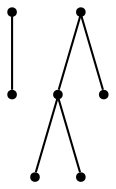 graph {
  node [shape=point,comment="{\"directed\":false,\"doi\":\"10.1007/978-3-319-50106-2_27\",\"figure\":\"2 (3)\"}"]

  v0 [pos="996.7431377817582,1909.6386842793515"]
  v1 [pos="1166.4785247570444,1875.6920420044387"]
  v2 [pos="1008.0584741516382,1875.6920420044387"]
  v3 [pos="1087.2690717501005,2011.4744143199568"]
  v4 [pos="1087.2690717501005,1830.4270544484662"]
  v5 [pos="1053.3219816373596,1943.5853265542644"]
  v6 [pos="1030.692294518074,1819.1129059515397"]

  v0 -- v6 [id="-1",pos="996.7431377817582,1909.6386842793515 1015.4909427658398,1909.6386842793515 1030.693343726966,1894.4406028301837 1030.693343726966,1875.6920420044387 1030.692294518074,1819.1129059515397 1030.692294518074,1819.1129059515397 1030.692294518074,1819.1129059515397"]
  v1 -- v2 [id="-2",pos="1166.4785247570444,1875.6920420044387 1008.0584741516382,1875.6920420044387 1008.0584741516382,1875.6920420044387 1008.0584741516382,1875.6920420044387"]
  v1 -- v5 [id="-3",pos="1166.4785247570444,1875.6920420044387 1098.5833907052972,1943.5853265542642 1098.5833907052972,1943.5853265542642 1098.5833907052972,1943.5853265542642 1053.3219816373596,1943.5853265542644 1053.3219816373596,1943.5853265542644 1053.3219816373596,1943.5853265542644"]
  v3 -- v4 [id="-4",pos="1087.2690717501005,2011.4744143199568 1087.2690717501005,1830.4270544484662 1087.2690717501005,1830.4270544484662 1087.2690717501005,1830.4270544484662"]
  v3 -- v1 [id="-5",pos="1087.2690717501005,2011.4744143199568 1166.4785247570444,1875.6920420044387 1166.4785247570444,1875.6920420044387 1166.4785247570444,1875.6920420044387"]
}